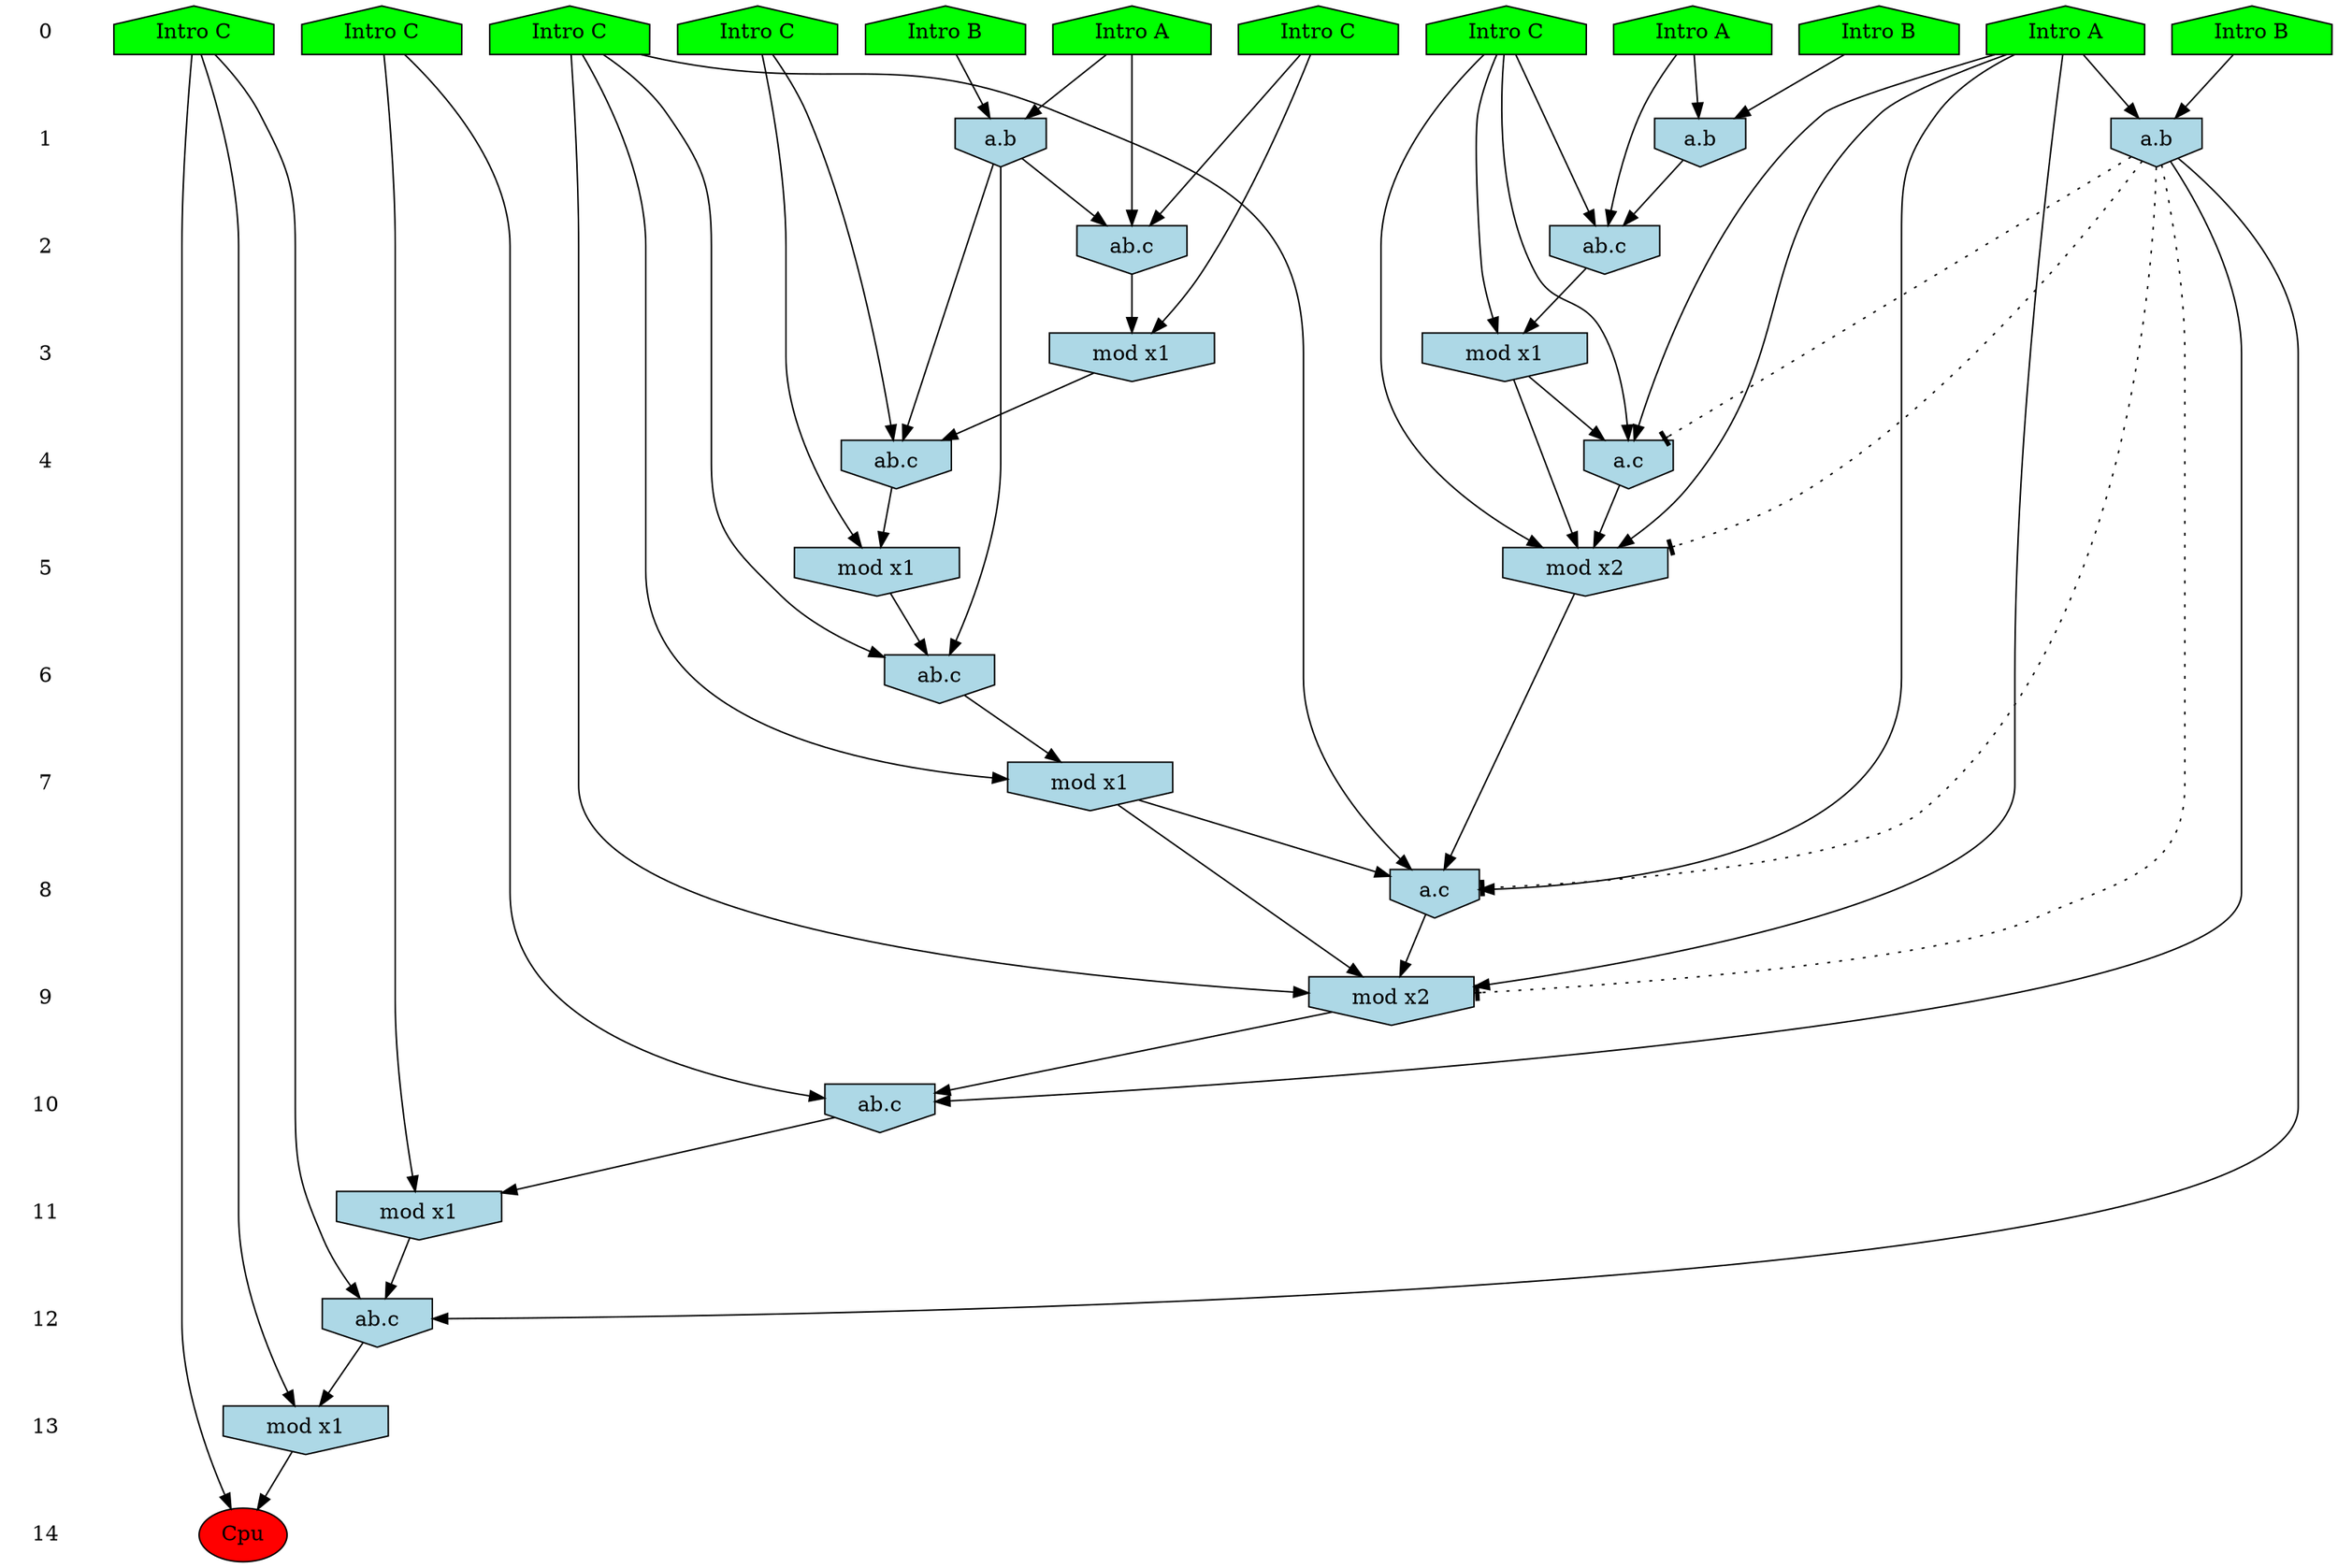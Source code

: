/* Compression of 1 causal flows obtained in average at 2.104364E+01 t.u */
/* Compressed causal flows were: [3963] */
digraph G{
 ranksep=.5 ; 
{ rank = same ; "0" [shape=plaintext] ; node_1 [label ="Intro A", shape=house, style=filled, fillcolor=green] ;
node_2 [label ="Intro B", shape=house, style=filled, fillcolor=green] ;
node_3 [label ="Intro A", shape=house, style=filled, fillcolor=green] ;
node_4 [label ="Intro B", shape=house, style=filled, fillcolor=green] ;
node_5 [label ="Intro B", shape=house, style=filled, fillcolor=green] ;
node_6 [label ="Intro A", shape=house, style=filled, fillcolor=green] ;
node_7 [label ="Intro C", shape=house, style=filled, fillcolor=green] ;
node_8 [label ="Intro C", shape=house, style=filled, fillcolor=green] ;
node_9 [label ="Intro C", shape=house, style=filled, fillcolor=green] ;
node_10 [label ="Intro C", shape=house, style=filled, fillcolor=green] ;
node_11 [label ="Intro C", shape=house, style=filled, fillcolor=green] ;
node_12 [label ="Intro C", shape=house, style=filled, fillcolor=green] ;
}
{ rank = same ; "1" [shape=plaintext] ; node_13 [label="a.b", shape=invhouse, style=filled, fillcolor = lightblue] ;
node_15 [label="a.b", shape=invhouse, style=filled, fillcolor = lightblue] ;
node_27 [label="a.b", shape=invhouse, style=filled, fillcolor = lightblue] ;
}
{ rank = same ; "2" [shape=plaintext] ; node_14 [label="ab.c", shape=invhouse, style=filled, fillcolor = lightblue] ;
node_16 [label="ab.c", shape=invhouse, style=filled, fillcolor = lightblue] ;
}
{ rank = same ; "3" [shape=plaintext] ; node_17 [label="mod x1", shape=invhouse, style=filled, fillcolor = lightblue] ;
node_18 [label="mod x1", shape=invhouse, style=filled, fillcolor = lightblue] ;
}
{ rank = same ; "4" [shape=plaintext] ; node_19 [label="ab.c", shape=invhouse, style=filled, fillcolor = lightblue] ;
node_20 [label="a.c", shape=invhouse, style=filled, fillcolor = lightblue] ;
}
{ rank = same ; "5" [shape=plaintext] ; node_21 [label="mod x2", shape=invhouse, style=filled, fillcolor = lightblue] ;
node_22 [label="mod x1", shape=invhouse, style=filled, fillcolor = lightblue] ;
}
{ rank = same ; "6" [shape=plaintext] ; node_23 [label="ab.c", shape=invhouse, style=filled, fillcolor = lightblue] ;
}
{ rank = same ; "7" [shape=plaintext] ; node_24 [label="mod x1", shape=invhouse, style=filled, fillcolor = lightblue] ;
}
{ rank = same ; "8" [shape=plaintext] ; node_25 [label="a.c", shape=invhouse, style=filled, fillcolor = lightblue] ;
}
{ rank = same ; "9" [shape=plaintext] ; node_26 [label="mod x2", shape=invhouse, style=filled, fillcolor = lightblue] ;
}
{ rank = same ; "10" [shape=plaintext] ; node_28 [label="ab.c", shape=invhouse, style=filled, fillcolor = lightblue] ;
}
{ rank = same ; "11" [shape=plaintext] ; node_29 [label="mod x1", shape=invhouse, style=filled, fillcolor = lightblue] ;
}
{ rank = same ; "12" [shape=plaintext] ; node_30 [label="ab.c", shape=invhouse, style=filled, fillcolor = lightblue] ;
}
{ rank = same ; "13" [shape=plaintext] ; node_31 [label="mod x1", shape=invhouse, style=filled, fillcolor = lightblue] ;
}
{ rank = same ; "14" [shape=plaintext] ; node_32 [label ="Cpu", style=filled, fillcolor=red] ;
}
"0" -> "1" [style="invis"]; 
"1" -> "2" [style="invis"]; 
"2" -> "3" [style="invis"]; 
"3" -> "4" [style="invis"]; 
"4" -> "5" [style="invis"]; 
"5" -> "6" [style="invis"]; 
"6" -> "7" [style="invis"]; 
"7" -> "8" [style="invis"]; 
"8" -> "9" [style="invis"]; 
"9" -> "10" [style="invis"]; 
"10" -> "11" [style="invis"]; 
"11" -> "12" [style="invis"]; 
"12" -> "13" [style="invis"]; 
"13" -> "14" [style="invis"]; 
node_4 -> node_13
node_6 -> node_13
node_6 -> node_14
node_12 -> node_14
node_13 -> node_14
node_3 -> node_15
node_5 -> node_15
node_3 -> node_16
node_7 -> node_16
node_15 -> node_16
node_12 -> node_17
node_14 -> node_17
node_7 -> node_18
node_16 -> node_18
node_9 -> node_19
node_13 -> node_19
node_17 -> node_19
node_1 -> node_20
node_7 -> node_20
node_18 -> node_20
node_1 -> node_21
node_7 -> node_21
node_18 -> node_21
node_20 -> node_21
node_9 -> node_22
node_19 -> node_22
node_8 -> node_23
node_13 -> node_23
node_22 -> node_23
node_8 -> node_24
node_23 -> node_24
node_1 -> node_25
node_8 -> node_25
node_21 -> node_25
node_24 -> node_25
node_1 -> node_26
node_8 -> node_26
node_24 -> node_26
node_25 -> node_26
node_1 -> node_27
node_2 -> node_27
node_10 -> node_28
node_26 -> node_28
node_27 -> node_28
node_10 -> node_29
node_28 -> node_29
node_11 -> node_30
node_27 -> node_30
node_29 -> node_30
node_11 -> node_31
node_30 -> node_31
node_11 -> node_32
node_31 -> node_32
node_27 -> node_26 [style=dotted, arrowhead = tee] 
node_27 -> node_25 [style=dotted, arrowhead = tee] 
node_27 -> node_21 [style=dotted, arrowhead = tee] 
node_27 -> node_20 [style=dotted, arrowhead = tee] 
}
/*
 Dot generation time: 0.000163
*/